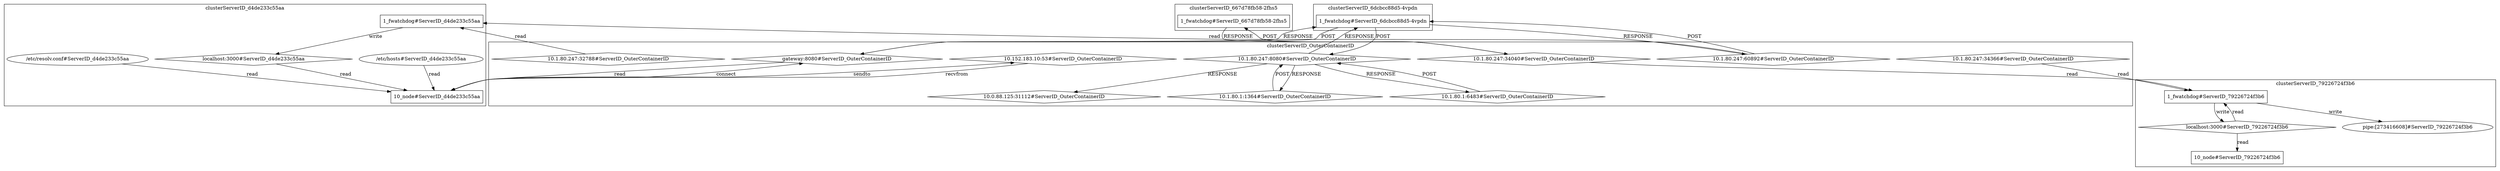 digraph G {
	"10.1.80.247:34040#ServerID_OuterContainerID"->"1_fwatchdog#ServerID_667d78fb58-2fhs5"[ label="POST" ];
	"10.1.80.247:8080#ServerID_OuterContainerID"->"1_fwatchdog#ServerID_6dcbcc88d5-4vpdn"[ label="RESPONSE" ];
	"1_fwatchdog#ServerID_6dcbcc88d5-4vpdn"->"10.1.80.247:60892#ServerID_OuterContainerID"[ label="RESPONSE" ];
	"10.1.80.247:60892#ServerID_OuterContainerID"->"1_fwatchdog#ServerID_6dcbcc88d5-4vpdn"[ label="POST" ];
	"1_fwatchdog#ServerID_6dcbcc88d5-4vpdn"->"gateway:8080#ServerID_OuterContainerID"[ label="POST" ];
	"1_fwatchdog#ServerID_667d78fb58-2fhs5"->"10.1.80.247:34040#ServerID_OuterContainerID"[ label="RESPONSE" ];
	"gateway:8080#ServerID_OuterContainerID"->"1_fwatchdog#ServerID_6dcbcc88d5-4vpdn"[ label="RESPONSE" ];
	"1_fwatchdog#ServerID_6dcbcc88d5-4vpdn"->"10.1.80.247:8080#ServerID_OuterContainerID"[ label="POST" ];
	"1_fwatchdog#ServerID_d4de233c55aa"->"localhost:3000#ServerID_d4de233c55aa"[ label="write" ];
	"10_node#ServerID_d4de233c55aa"->"10.152.183.10:53#ServerID_OuterContainerID"[ label="sendto" ];
	"/etc/resolv.conf#ServerID_d4de233c55aa"->"10_node#ServerID_d4de233c55aa"[ label="read" ];
	"/etc/hosts#ServerID_d4de233c55aa"->"10_node#ServerID_d4de233c55aa"[ label="read" ];
	"10.1.80.247:60892#ServerID_OuterContainerID"->"1_fwatchdog#ServerID_d4de233c55aa"[ label="read" ];
	"10.152.183.10:53#ServerID_OuterContainerID"->"10_node#ServerID_d4de233c55aa"[ label="recvfrom" ];
	"10_node#ServerID_d4de233c55aa"->"gateway:8080#ServerID_OuterContainerID"[ label="connect" ];
	"10.1.80.247:34040#ServerID_OuterContainerID"->"1_fwatchdog#ServerID_79226724f3b6"[ label="read" ];
	"1_fwatchdog#ServerID_79226724f3b6"->"localhost:3000#ServerID_79226724f3b6"[ label="write" ];
	"localhost:3000#ServerID_79226724f3b6"->"10_node#ServerID_79226724f3b6"[ label="read" ];
	"localhost:3000#ServerID_79226724f3b6"->"1_fwatchdog#ServerID_79226724f3b6"[ label="read" ];
	"1_fwatchdog#ServerID_79226724f3b6"->"pipe:[273416608]#ServerID_79226724f3b6"[ label="write" ];
	"10.1.80.247:32788#ServerID_OuterContainerID"->"1_fwatchdog#ServerID_d4de233c55aa"[ label="read" ];
	"gateway:8080#ServerID_OuterContainerID"->"10_node#ServerID_d4de233c55aa"[ label="read" ];
	"10.1.80.247:34366#ServerID_OuterContainerID"->"1_fwatchdog#ServerID_79226724f3b6"[ label="read" ];
	"localhost:3000#ServerID_d4de233c55aa"->"10_node#ServerID_d4de233c55aa"[ label="read" ];
	"10.1.80.1:6483#ServerID_OuterContainerID"->"10.1.80.247:8080#ServerID_OuterContainerID"[ label="POST" ];
	"10.1.80.247:8080#ServerID_OuterContainerID"->"10.1.80.1:6483#ServerID_OuterContainerID"[ label="RESPONSE" ];
	"10.1.80.247:8080#ServerID_OuterContainerID"->"10.0.88.125:31112#ServerID_OuterContainerID"[ label="RESPONSE" ];
	"10.1.80.1:1364#ServerID_OuterContainerID"->"10.1.80.247:8080#ServerID_OuterContainerID"[ label="POST" ];
	"10.1.80.247:8080#ServerID_OuterContainerID"->"10.1.80.1:1364#ServerID_OuterContainerID"[ label="RESPONSE" ];
	subgraph "clusterServerID_667d78fb58-2fhs5" {
	label="clusterServerID_667d78fb58-2fhs5";
	"1_fwatchdog#ServerID_667d78fb58-2fhs5" [ shape=box ];

}
;
	subgraph "clusterServerID_6dcbcc88d5-4vpdn" {
	label="clusterServerID_6dcbcc88d5-4vpdn";
	"1_fwatchdog#ServerID_6dcbcc88d5-4vpdn" [ shape=box ];

}
;
	subgraph "clusterServerID_79226724f3b6" {
	label="clusterServerID_79226724f3b6";
	"10_node#ServerID_79226724f3b6" [ shape=box ];
	"1_fwatchdog#ServerID_79226724f3b6" [ shape=box ];
	"localhost:3000#ServerID_79226724f3b6" [ shape=diamond ];
	"pipe:[273416608]#ServerID_79226724f3b6" [ shape=ellipse ];

}
;
	subgraph "clusterServerID_OuterContainerID" {
	label="clusterServerID_OuterContainerID";
	"10.0.88.125:31112#ServerID_OuterContainerID" [ shape=diamond ];
	"10.1.80.1:1364#ServerID_OuterContainerID" [ shape=diamond ];
	"10.1.80.1:6483#ServerID_OuterContainerID" [ shape=diamond ];
	"10.1.80.247:32788#ServerID_OuterContainerID" [ shape=diamond ];
	"10.1.80.247:34040#ServerID_OuterContainerID" [ shape=diamond ];
	"10.1.80.247:34366#ServerID_OuterContainerID" [ shape=diamond ];
	"10.1.80.247:60892#ServerID_OuterContainerID" [ shape=diamond ];
	"10.1.80.247:8080#ServerID_OuterContainerID" [ shape=diamond ];
	"10.152.183.10:53#ServerID_OuterContainerID" [ shape=diamond ];
	"gateway:8080#ServerID_OuterContainerID" [ shape=diamond ];

}
;
	subgraph "clusterServerID_d4de233c55aa" {
	label="clusterServerID_d4de233c55aa";
	"/etc/hosts#ServerID_d4de233c55aa" [ shape=ellipse ];
	"/etc/resolv.conf#ServerID_d4de233c55aa" [ shape=ellipse ];
	"10_node#ServerID_d4de233c55aa" [ shape=box ];
	"1_fwatchdog#ServerID_d4de233c55aa" [ shape=box ];
	"localhost:3000#ServerID_d4de233c55aa" [ shape=diamond ];

}
;

}
